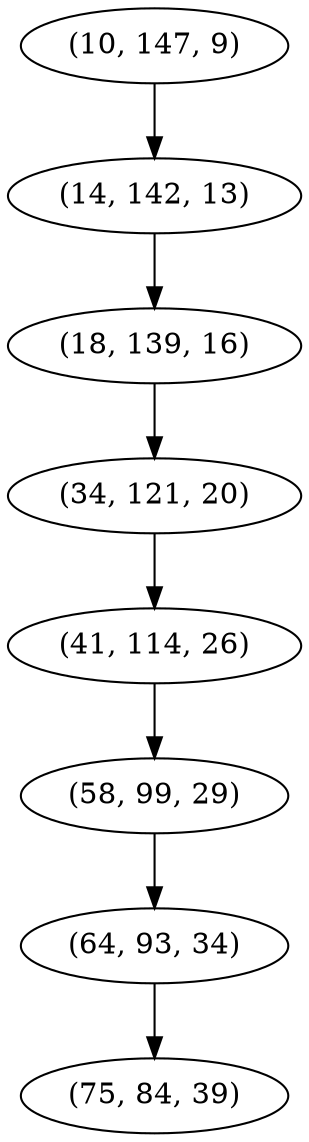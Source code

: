 digraph tree {
    "(10, 147, 9)";
    "(14, 142, 13)";
    "(18, 139, 16)";
    "(34, 121, 20)";
    "(41, 114, 26)";
    "(58, 99, 29)";
    "(64, 93, 34)";
    "(75, 84, 39)";
    "(10, 147, 9)" -> "(14, 142, 13)";
    "(14, 142, 13)" -> "(18, 139, 16)";
    "(18, 139, 16)" -> "(34, 121, 20)";
    "(34, 121, 20)" -> "(41, 114, 26)";
    "(41, 114, 26)" -> "(58, 99, 29)";
    "(58, 99, 29)" -> "(64, 93, 34)";
    "(64, 93, 34)" -> "(75, 84, 39)";
}
